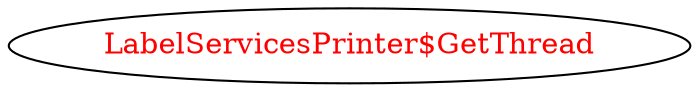 digraph dependencyGraph {
 concentrate=true;
 ranksep="2.0";
 rankdir="LR"; 
 splines="ortho";
"LabelServicesPrinter$GetThread" [fontcolor="red"];
}
